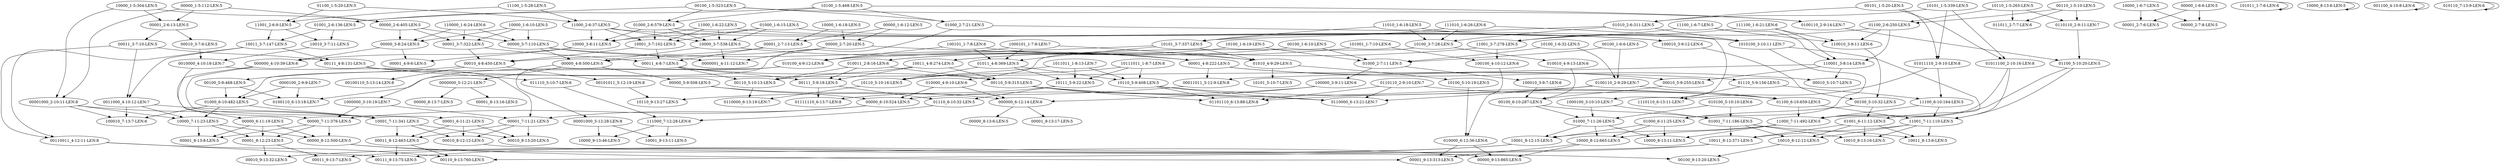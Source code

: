 digraph G {
    "010010_4-9:13-LEN:6" -> "00100_6-10:287-LEN:5";
    "01011110_2-9:10-LEN:8" -> "1110110_6-13:11-LEN:7";
    "01011110_2-9:10-LEN:8" -> "11100_6-10:164-LEN:5";
    "00110_1-5:10-LEN:5" -> "01100_2-6:250-LEN:5";
    "00110_1-5:10-LEN:5" -> "011011_2-7:7-LEN:6";
    "00110_1-5:10-LEN:5" -> "0110110_2-9:11-LEN:7";
    "01000_2-6:579-LEN:5" -> "10001_3-7:102-LEN:5";
    "01000_2-6:579-LEN:5" -> "100010_3-9:12-LEN:6";
    "01000_2-6:579-LEN:5" -> "10000_3-7:538-LEN:5";
    "01000_2-6:579-LEN:5" -> "10000_3-8:11-LEN:5";
    "10100_1-6:19-LEN:5" -> "010011_2-8:16-LEN:6";
    "10100_1-6:19-LEN:5" -> "01000_2-7:11-LEN:5";
    "00100_5-9:468-LEN:5" -> "01000_6-10:482-LEN:5";
    "00100_5-9:468-LEN:5" -> "0100110_6-13:18-LEN:7";
    "01000_6-11:25-LEN:5" -> "10000_8-13:11-LEN:5";
    "01000_6-11:25-LEN:5" -> "10001_8-12:15-LEN:5";
    "01000_6-11:25-LEN:5" -> "10000_8-12:665-LEN:5";
    "1000000_3-10:19-LEN:7" -> "00000_7-11:376-LEN:5";
    "1000000_3-10:19-LEN:7" -> "00001_7-11:21-LEN:5";
    "10011_8-12:371-LEN:5" -> "00111_9-13:75-LEN:5";
    "10011_8-12:371-LEN:5" -> "00110_9-13:760-LEN:5";
    "00001_2-6:13-LEN:5" -> "00011_3-7:10-LEN:5";
    "00001_2-6:13-LEN:5" -> "00010_3-7:6-LEN:5";
    "10000_1-6:7-LEN:5" -> "00001_2-7:6-LEN:5";
    "10000_1-6:7-LEN:5" -> "00000_2-7:8-LEN:5";
    "00000_5-9:508-LEN:5" -> "000000_6-12:14-LEN:6";
    "00000_5-9:508-LEN:5" -> "00000_6-10:524-LEN:5";
    "01100_2-6:250-LEN:5" -> "110001_3-8:14-LEN:6";
    "01100_2-6:250-LEN:5" -> "110010_3-9:11-LEN:6";
    "01100_2-6:250-LEN:5" -> "11001_3-7:278-LEN:5";
    "00100_1-6:10-LEN:5" -> "010011_2-8:16-LEN:6";
    "00100_1-6:10-LEN:5" -> "01000_2-7:11-LEN:5";
    "00000_1-6:12-LEN:5" -> "00001_2-7:13-LEN:5";
    "00000_1-6:12-LEN:5" -> "00000_2-7:20-LEN:5";
    "00010_8-12:12-LEN:5" -> "00100_9-13:20-LEN:5";
    "0000100_2-9:9-LEN:7" -> "01000_6-10:482-LEN:5";
    "0000100_2-9:9-LEN:7" -> "0100110_6-13:18-LEN:7";
    "00011_3-7:10-LEN:5" -> "0011000_4-10:12-LEN:7";
    "00011_3-7:10-LEN:5" -> "00111_4-8:131-LEN:5";
    "00011_3-7:10-LEN:5" -> "00110011_4-12:11-LEN:8";
    "000000_6-12:14-LEN:6" -> "00001_8-13:17-LEN:5";
    "000000_6-12:14-LEN:6" -> "00000_8-13:6-LEN:5";
    "10100_1-5:468-LEN:5" -> "01000_2-6:579-LEN:5";
    "10100_1-5:468-LEN:5" -> "01001_2-6:136-LEN:5";
    "10100_1-5:468-LEN:5" -> "0100110_2-9:14-LEN:7";
    "10100_1-5:468-LEN:5" -> "01000_2-7:21-LEN:5";
    "100000_3-9:11-LEN:6" -> "000000_6-12:14-LEN:6";
    "100000_3-9:11-LEN:6" -> "00000_6-10:524-LEN:5";
    "101011_1-7:6-LEN:6" -> "101011_1-7:6-LEN:6";
    "00100_1-5:323-LEN:5" -> "01000_2-6:579-LEN:5";
    "00100_1-5:323-LEN:5" -> "01001_2-6:136-LEN:5";
    "00100_1-5:323-LEN:5" -> "0100110_2-9:14-LEN:7";
    "00100_1-5:323-LEN:5" -> "01000_2-7:21-LEN:5";
    "000000_4-10:39-LEN:6" -> "00001_6-11:21-LEN:5";
    "000000_4-10:39-LEN:6" -> "00000_6-11:19-LEN:5";
    "10000_1-5:304-LEN:5" -> "00001_2-6:13-LEN:5";
    "10000_1-5:304-LEN:5" -> "00000_2-6:405-LEN:5";
    "10000_1-5:304-LEN:5" -> "00001000_2-10:11-LEN:8";
    "10100_5-10:19-LEN:5" -> "010000_6-12:36-LEN:6";
    "11001_2-6:9-LEN:5" -> "10010_3-7:11-LEN:5";
    "11001_2-6:9-LEN:5" -> "10011_3-7:147-LEN:5";
    "0000000_5-12:21-LEN:7" -> "00001_8-13:16-LEN:5";
    "0000000_5-12:21-LEN:7" -> "00000_8-13:7-LEN:5";
    "00011011_5-12:9-LEN:8" -> "10110_9-13:27-LEN:5";
    "11001_7-11:110-LEN:5" -> "10011_8-13:6-LEN:5";
    "11001_7-11:110-LEN:5" -> "10011_8-12:371-LEN:5";
    "11001_7-11:110-LEN:5" -> "10010_8-13:16-LEN:5";
    "11001_7-11:110-LEN:5" -> "10010_8-12:12-LEN:5";
    "00000_6-10:524-LEN:5" -> "00000_7-11:376-LEN:5";
    "00000_6-10:524-LEN:5" -> "00001_7-11:21-LEN:5";
    "00100_1-6:6-LEN:5" -> "0100110_2-9:29-LEN:7";
    "00100_1-6:6-LEN:5" -> "01000_2-7:11-LEN:5";
    "00001_8-12:23-LEN:5" -> "00011_9-13:7-LEN:5";
    "00001_8-12:23-LEN:5" -> "00010_9-13:32-LEN:5";
    "00001_6-11:21-LEN:5" -> "00010_8-12:12-LEN:5";
    "00001_6-11:21-LEN:5" -> "00010_8-13:20-LEN:5";
    "00001_6-11:21-LEN:5" -> "00011_8-12:463-LEN:5";
    "10111_5-9:22-LEN:5" -> "01111110_6-13:7-LEN:8";
    "10111_5-9:22-LEN:5" -> "01110_6-10:32-LEN:5";
    "00110_5-10:13-LEN:5" -> "0110000_6-13:19-LEN:7";
    "0011000_4-10:12-LEN:7" -> "10000_7-11:23-LEN:5";
    "0011000_4-10:12-LEN:7" -> "10001_7-11:341-LEN:5";
    "0011000_4-10:12-LEN:7" -> "100010_7-13:7-LEN:6";
    "110000_1-6:24-LEN:6" -> "00001_3-7:322-LEN:5";
    "110000_1-6:24-LEN:6" -> "00000_3-7:110-LEN:5";
    "110000_1-6:24-LEN:6" -> "00000_3-8:24-LEN:5";
    "10001_8-12:15-LEN:5" -> "00011_9-13:7-LEN:5";
    "10001_8-12:15-LEN:5" -> "00010_9-13:32-LEN:5";
    "0100110_2-9:29-LEN:7" -> "0110000_6-13:21-LEN:7";
    "0100110_2-9:29-LEN:7" -> "01101110_6-13:88-LEN:8";
    "0100110_2-9:29-LEN:7" -> "01100_6-10:659-LEN:5";
    "10000_1-6:10-LEN:5" -> "00001_3-7:322-LEN:5";
    "10000_1-6:10-LEN:5" -> "00000_3-7:110-LEN:5";
    "10000_1-6:10-LEN:5" -> "00000_3-8:24-LEN:5";
    "1011011_1-8:13-LEN:7" -> "10111_5-9:22-LEN:5";
    "1011011_1-8:13-LEN:7" -> "10110_5-9:408-LEN:5";
    "1011011_1-8:13-LEN:7" -> "10110_5-10:16-LEN:5";
    "01000_6-10:482-LEN:5" -> "10000_7-11:23-LEN:5";
    "01000_6-10:482-LEN:5" -> "10001_7-11:341-LEN:5";
    "01000_6-10:482-LEN:5" -> "100010_7-13:7-LEN:6";
    "10011_4-8:274-LEN:5" -> "00110_5-10:13-LEN:5";
    "10011_4-8:274-LEN:5" -> "00111_5-9:18-LEN:5";
    "10011_4-8:274-LEN:5" -> "00110_5-9:315-LEN:5";
    "01000_7-11:26-LEN:5" -> "10000_8-13:11-LEN:5";
    "01000_7-11:26-LEN:5" -> "10001_8-12:15-LEN:5";
    "01000_7-11:26-LEN:5" -> "10000_8-12:665-LEN:5";
    "00001_2-7:13-LEN:5" -> "00010_4-8:450-LEN:5";
    "00001_2-7:13-LEN:5" -> "00011_4-8:7-LEN:5";
    "00001_4-8:222-LEN:5" -> "00011011_5-12:9-LEN:8";
    "00001_4-8:222-LEN:5" -> "00010_5-10:7-LEN:5";
    "00001_4-8:222-LEN:5" -> "00010_5-9:255-LEN:5";
    "00111_4-8:131-LEN:5" -> "01110_5-9:156-LEN:5";
    "00111_4-8:131-LEN:5" -> "011110_5-10:7-LEN:6";
    "00010_4-8:450-LEN:5" -> "00100_5-9:468-LEN:5";
    "00010_4-8:450-LEN:5" -> "00100110_5-13:14-LEN:8";
    "00010_4-8:450-LEN:5" -> "00101011_5-12:19-LEN:8";
    "10000_1-6:18-LEN:5" -> "00001_2-7:13-LEN:5";
    "10000_1-6:18-LEN:5" -> "00000_2-7:20-LEN:5";
    "00001000_5-12:28-LEN:8" -> "10001_9-13:11-LEN:5";
    "00001000_5-12:28-LEN:8" -> "10000_9-13:46-LEN:5";
    "110001_3-8:14-LEN:6" -> "00011011_5-12:9-LEN:8";
    "110001_3-8:14-LEN:6" -> "00010_5-10:7-LEN:5";
    "110001_3-8:14-LEN:6" -> "00010_5-9:255-LEN:5";
    "00000_7-11:376-LEN:5" -> "00001_8-12:23-LEN:5";
    "00000_7-11:376-LEN:5" -> "00001_8-13:8-LEN:5";
    "00000_7-11:376-LEN:5" -> "00000_8-12:500-LEN:5";
    "00001_3-7:322-LEN:5" -> "00010_4-8:450-LEN:5";
    "00001_3-7:322-LEN:5" -> "00011_4-8:7-LEN:5";
    "10001_3-7:102-LEN:5" -> "00010_4-8:450-LEN:5";
    "10001_3-7:102-LEN:5" -> "00011_4-8:7-LEN:5";
    "01010_2-6:311-LEN:5" -> "10101_3-7:337-LEN:5";
    "01010_2-6:311-LEN:5" -> "1010100_3-10:11-LEN:7";
    "01010_2-6:311-LEN:5" -> "10100_3-7:28-LEN:5";
    "11100_1-6:7-LEN:5" -> "110001_3-8:14-LEN:6";
    "11100_1-6:7-LEN:5" -> "110010_3-9:11-LEN:6";
    "11100_1-6:7-LEN:5" -> "11001_3-7:278-LEN:5";
    "10000_7-11:23-LEN:5" -> "00001_8-12:23-LEN:5";
    "10000_7-11:23-LEN:5" -> "00001_8-13:8-LEN:5";
    "10000_7-11:23-LEN:5" -> "00000_8-12:500-LEN:5";
    "0110110_2-9:10-LEN:7" -> "0110000_6-13:21-LEN:7";
    "0110110_2-9:10-LEN:7" -> "01101110_6-13:88-LEN:8";
    "0110110_2-9:10-LEN:7" -> "01100_6-10:659-LEN:5";
    "10010_3-7:11-LEN:5" -> "0010000_4-10:18-LEN:7";
    "010100_4-9:12-LEN:6" -> "01000_6-10:482-LEN:5";
    "010100_4-9:12-LEN:6" -> "0100110_6-13:18-LEN:7";
    "100010_3-9:12-LEN:6" -> "00100_5-10:32-LEN:5";
    "01011100_2-10:16-LEN:8" -> "11001_7-11:110-LEN:5";
    "01011100_2-10:16-LEN:8" -> "11000_7-11:492-LEN:5";
    "01001_2-6:136-LEN:5" -> "10010_3-7:11-LEN:5";
    "01001_2-6:136-LEN:5" -> "10011_3-7:147-LEN:5";
    "10101_3-7:337-LEN:5" -> "010100_4-9:12-LEN:6";
    "10101_3-7:337-LEN:5" -> "01010_4-9:29-LEN:5";
    "10101_3-7:337-LEN:5" -> "01011_4-8:369-LEN:5";
    "01010_4-9:29-LEN:5" -> "10100_5-10:19-LEN:5";
    "01010_4-9:29-LEN:5" -> "10101_5-10:7-LEN:5";
    "10010_8-12:12-LEN:5" -> "00100_9-13:20-LEN:5";
    "00000_2-6:405-LEN:5" -> "00001_3-7:322-LEN:5";
    "00000_2-6:405-LEN:5" -> "00000_3-7:110-LEN:5";
    "00000_2-6:405-LEN:5" -> "00000_3-8:24-LEN:5";
    "0010000_4-10:18-LEN:7" -> "00000_7-11:376-LEN:5";
    "0010000_4-10:18-LEN:7" -> "00001_7-11:21-LEN:5";
    "111010_1-6:26-LEN:6" -> "10101_3-7:337-LEN:5";
    "111010_1-6:26-LEN:6" -> "1010100_3-10:11-LEN:7";
    "111010_1-6:26-LEN:6" -> "10100_3-7:28-LEN:5";
    "00010_3-7:6-LEN:5" -> "0010000_4-10:18-LEN:7";
    "10110_1-5:265-LEN:5" -> "01100_2-6:250-LEN:5";
    "10110_1-5:265-LEN:5" -> "011011_2-7:7-LEN:6";
    "10110_1-5:265-LEN:5" -> "0110110_2-9:11-LEN:7";
    "00111_5-9:18-LEN:5" -> "01111110_6-13:7-LEN:8";
    "00111_5-9:18-LEN:5" -> "01110_6-10:32-LEN:5";
    "00101_1-5:20-LEN:5" -> "01011110_2-9:10-LEN:8";
    "00101_1-5:20-LEN:5" -> "01010_2-6:311-LEN:5";
    "00101_1-5:20-LEN:5" -> "01011100_2-10:16-LEN:8";
    "010000_4-9:10-LEN:6" -> "000000_6-12:14-LEN:6";
    "010000_4-9:10-LEN:6" -> "00000_6-10:524-LEN:5";
    "01110_5-9:156-LEN:5" -> "1110110_6-13:11-LEN:7";
    "01110_5-9:156-LEN:5" -> "11100_6-10:164-LEN:5";
    "11000_1-6:22-LEN:5" -> "10001_3-7:102-LEN:5";
    "11000_1-6:22-LEN:5" -> "100010_3-9:12-LEN:6";
    "11000_1-6:22-LEN:5" -> "10000_3-7:538-LEN:5";
    "11000_1-6:22-LEN:5" -> "10000_3-8:11-LEN:5";
    "00000_6-11:19-LEN:5" -> "00001_8-12:23-LEN:5";
    "00000_6-11:19-LEN:5" -> "00001_8-13:8-LEN:5";
    "00000_6-11:19-LEN:5" -> "00000_8-12:500-LEN:5";
    "10111011_1-8:7-LEN:8" -> "10111_5-9:22-LEN:5";
    "10111011_1-8:7-LEN:8" -> "10110_5-9:408-LEN:5";
    "10111011_1-8:7-LEN:8" -> "10110_5-10:16-LEN:5";
    "11000_7-11:492-LEN:5" -> "10000_8-13:11-LEN:5";
    "11000_7-11:492-LEN:5" -> "10001_8-12:15-LEN:5";
    "11000_7-11:492-LEN:5" -> "10000_8-12:665-LEN:5";
    "0100110_2-9:14-LEN:7" -> "01100_5-10:20-LEN:5";
    "1000100_3-10:10-LEN:7" -> "01000_7-11:26-LEN:5";
    "1000100_3-10:10-LEN:7" -> "01001_7-11:186-LEN:5";
    "01001_6-11:12-LEN:5" -> "10011_8-13:6-LEN:5";
    "01001_6-11:12-LEN:5" -> "10011_8-12:371-LEN:5";
    "01001_6-11:12-LEN:5" -> "10010_8-13:16-LEN:5";
    "01001_6-11:12-LEN:5" -> "10010_8-12:12-LEN:5";
    "10100_1-6:32-LEN:5" -> "0100110_2-9:29-LEN:7";
    "10100_1-6:32-LEN:5" -> "01000_2-7:11-LEN:5";
    "01001_7-11:186-LEN:5" -> "10011_8-13:6-LEN:5";
    "01001_7-11:186-LEN:5" -> "10011_8-12:371-LEN:5";
    "01001_7-11:186-LEN:5" -> "10010_8-13:16-LEN:5";
    "01001_7-11:186-LEN:5" -> "10010_8-12:12-LEN:5";
    "00011_4-8:7-LEN:5" -> "00110_5-10:13-LEN:5";
    "00011_4-8:7-LEN:5" -> "00111_5-9:18-LEN:5";
    "00011_4-8:7-LEN:5" -> "00110_5-9:315-LEN:5";
    "11100_1-5:28-LEN:5" -> "11001_2-6:9-LEN:5";
    "11100_1-5:28-LEN:5" -> "11000_2-6:37-LEN:5";
    "00011_8-12:463-LEN:5" -> "00111_9-13:75-LEN:5";
    "00011_8-12:463-LEN:5" -> "00110_9-13:760-LEN:5";
    "00100_6-10:287-LEN:5" -> "01000_7-11:26-LEN:5";
    "00100_6-10:287-LEN:5" -> "01001_7-11:186-LEN:5";
    "00000_1-5:112-LEN:5" -> "00001_2-6:13-LEN:5";
    "00000_1-5:112-LEN:5" -> "00000_2-6:405-LEN:5";
    "00000_1-5:112-LEN:5" -> "00001000_2-10:11-LEN:8";
    "00100_5-10:32-LEN:5" -> "01000_6-11:25-LEN:5";
    "00100_5-10:32-LEN:5" -> "01001_6-11:12-LEN:5";
    "010100_5-10:10-LEN:6" -> "01000_7-11:26-LEN:5";
    "010100_5-10:10-LEN:6" -> "01001_7-11:186-LEN:5";
    "10101_1-5:339-LEN:5" -> "01011110_2-9:10-LEN:8";
    "10101_1-5:339-LEN:5" -> "01010_2-6:311-LEN:5";
    "10101_1-5:339-LEN:5" -> "01011100_2-10:16-LEN:8";
    "1000101_1-7:8-LEN:7" -> "010100_4-9:12-LEN:6";
    "1000101_1-7:8-LEN:7" -> "01010_4-9:29-LEN:5";
    "1000101_1-7:8-LEN:7" -> "01011_4-8:369-LEN:5";
    "10000_3-7:538-LEN:5" -> "00001_4-8:222-LEN:5";
    "10000_3-7:538-LEN:5" -> "00000_4-8:500-LEN:5";
    "10000_3-7:538-LEN:5" -> "0000001_4-11:12-LEN:7";
    "1010100_3-10:11-LEN:7" -> "01000_6-11:25-LEN:5";
    "1010100_3-10:11-LEN:7" -> "01001_6-11:12-LEN:5";
    "11000_2-6:37-LEN:5" -> "10001_3-7:102-LEN:5";
    "11000_2-6:37-LEN:5" -> "100010_3-9:12-LEN:6";
    "11000_2-6:37-LEN:5" -> "10000_3-7:538-LEN:5";
    "11000_2-6:37-LEN:5" -> "10000_3-8:11-LEN:5";
    "010000_6-12:36-LEN:6" -> "00001_9-13:313-LEN:5";
    "010000_6-12:36-LEN:6" -> "00000_9-13:865-LEN:5";
    "00101011_5-12:19-LEN:8" -> "10110_9-13:27-LEN:5";
    "00010_5-9:255-LEN:5" -> "00100_6-10:287-LEN:5";
    "00000_8-12:500-LEN:5" -> "00001_9-13:313-LEN:5";
    "00000_8-12:500-LEN:5" -> "00000_9-13:865-LEN:5";
    "110010_3-9:11-LEN:6" -> "00100_5-10:32-LEN:5";
    "10000_8-13:6-LEN:5" -> "10000_8-13:6-LEN:5";
    "001100_4-10:8-LEN:6" -> "001100_4-10:8-LEN:6";
    "10110_5-9:408-LEN:5" -> "0110000_6-13:21-LEN:7";
    "10110_5-9:408-LEN:5" -> "01101110_6-13:88-LEN:8";
    "10110_5-9:408-LEN:5" -> "01100_6-10:659-LEN:5";
    "10000_8-12:665-LEN:5" -> "00001_9-13:313-LEN:5";
    "10000_8-12:665-LEN:5" -> "00000_9-13:865-LEN:5";
    "11100_6-10:164-LEN:5" -> "11001_7-11:110-LEN:5";
    "11100_6-10:164-LEN:5" -> "11000_7-11:492-LEN:5";
    "10011_3-7:147-LEN:5" -> "0011000_4-10:12-LEN:7";
    "10011_3-7:147-LEN:5" -> "00111_4-8:131-LEN:5";
    "10011_3-7:147-LEN:5" -> "00110011_4-12:11-LEN:8";
    "00001000_2-10:11-LEN:8" -> "10000_7-11:23-LEN:5";
    "00001000_2-10:11-LEN:8" -> "10001_7-11:341-LEN:5";
    "00001000_2-10:11-LEN:8" -> "100010_7-13:7-LEN:6";
    "01100_5-10:20-LEN:5" -> "11001_7-11:110-LEN:5";
    "01100_5-10:20-LEN:5" -> "11000_7-11:492-LEN:5";
    "00000_4-8:500-LEN:5" -> "00000_5-9:508-LEN:5";
    "00000_4-8:500-LEN:5" -> "0000000_5-12:21-LEN:7";
    "00000_4-8:500-LEN:5" -> "00001000_5-12:28-LEN:8";
    "00000_2-7:20-LEN:5" -> "00001_4-8:222-LEN:5";
    "00000_2-7:20-LEN:5" -> "00000_4-8:500-LEN:5";
    "00000_2-7:20-LEN:5" -> "0000001_4-11:12-LEN:7";
    "00000_3-7:110-LEN:5" -> "00001_4-8:222-LEN:5";
    "00000_3-7:110-LEN:5" -> "00000_4-8:500-LEN:5";
    "00000_3-7:110-LEN:5" -> "0000001_4-11:12-LEN:7";
    "00001_7-11:21-LEN:5" -> "00010_8-12:12-LEN:5";
    "00001_7-11:21-LEN:5" -> "00010_8-13:20-LEN:5";
    "00001_7-11:21-LEN:5" -> "00011_8-12:463-LEN:5";
    "010011_2-8:16-LEN:6" -> "00110_5-10:13-LEN:5";
    "010011_2-8:16-LEN:6" -> "00111_5-9:18-LEN:5";
    "010011_2-8:16-LEN:6" -> "00110_5-9:315-LEN:5";
    "10100_3-7:28-LEN:5" -> "010010_4-9:13-LEN:6";
    "10100_3-7:28-LEN:5" -> "010000_4-9:10-LEN:6";
    "11001_3-7:278-LEN:5" -> "10011_4-8:274-LEN:5";
    "11001_3-7:278-LEN:5" -> "100100_4-10:12-LEN:6";
    "100100_4-10:12-LEN:6" -> "010000_6-12:36-LEN:6";
    "111100_1-6:21-LEN:6" -> "110001_3-8:14-LEN:6";
    "111100_1-6:21-LEN:6" -> "110010_3-9:11-LEN:6";
    "111100_1-6:21-LEN:6" -> "11001_3-7:278-LEN:5";
    "0110110_2-9:11-LEN:7" -> "01100_5-10:20-LEN:5";
    "01000_2-7:11-LEN:5" -> "100000_3-9:11-LEN:6";
    "01000_2-7:11-LEN:5" -> "100010_3-9:7-LEN:6";
    "01000_1-6:15-LEN:5" -> "10001_3-7:102-LEN:5";
    "01000_1-6:15-LEN:5" -> "100010_3-9:12-LEN:6";
    "01000_1-6:15-LEN:5" -> "10000_3-7:538-LEN:5";
    "01000_1-6:15-LEN:5" -> "10000_3-8:11-LEN:5";
    "00000_3-8:24-LEN:5" -> "000000_4-10:39-LEN:6";
    "00000_3-8:24-LEN:5" -> "00001_4-9:6-LEN:5";
    "100101_1-7:8-LEN:6" -> "010100_4-9:12-LEN:6";
    "100101_1-7:8-LEN:6" -> "01010_4-9:29-LEN:5";
    "100101_1-7:8-LEN:6" -> "01011_4-8:369-LEN:5";
    "11010_1-6:18-LEN:5" -> "10101_3-7:337-LEN:5";
    "11010_1-6:18-LEN:5" -> "1010100_3-10:11-LEN:7";
    "11010_1-6:18-LEN:5" -> "10100_3-7:28-LEN:5";
    "011110_5-10:7-LEN:6" -> "111000_7-12:28-LEN:6";
    "10000_3-8:11-LEN:5" -> "000000_4-10:39-LEN:6";
    "10000_3-8:11-LEN:5" -> "00001_4-9:6-LEN:5";
    "00110011_4-12:11-LEN:8" -> "00111_9-13:75-LEN:5";
    "00110011_4-12:11-LEN:8" -> "00110_9-13:760-LEN:5";
    "01100_6-10:659-LEN:5" -> "11001_7-11:110-LEN:5";
    "01100_6-10:659-LEN:5" -> "11000_7-11:492-LEN:5";
    "01000_2-7:21-LEN:5" -> "1000000_3-10:19-LEN:7";
    "01000_2-7:21-LEN:5" -> "1000100_3-10:10-LEN:7";
    "101001_1-7:10-LEN:6" -> "10011_4-8:274-LEN:5";
    "101001_1-7:10-LEN:6" -> "100100_4-10:12-LEN:6";
    "10001_7-11:341-LEN:5" -> "00010_8-12:12-LEN:5";
    "10001_7-11:341-LEN:5" -> "00010_8-13:20-LEN:5";
    "10001_7-11:341-LEN:5" -> "00011_8-12:463-LEN:5";
    "00110_5-9:315-LEN:5" -> "0110000_6-13:21-LEN:7";
    "00110_5-9:315-LEN:5" -> "01101110_6-13:88-LEN:8";
    "00110_5-9:315-LEN:5" -> "01100_6-10:659-LEN:5";
    "010110_7-13:9-LEN:6" -> "010110_7-13:9-LEN:6";
    "00000_1-6:6-LEN:5" -> "00001_2-7:6-LEN:5";
    "00000_1-6:6-LEN:5" -> "00000_2-7:8-LEN:5";
    "01100_1-5:20-LEN:5" -> "11001_2-6:9-LEN:5";
    "01100_1-5:20-LEN:5" -> "11000_2-6:37-LEN:5";
    "01011_4-8:369-LEN:5" -> "10111_5-9:22-LEN:5";
    "01011_4-8:369-LEN:5" -> "10110_5-9:408-LEN:5";
    "01011_4-8:369-LEN:5" -> "10110_5-10:16-LEN:5";
    "111000_7-12:28-LEN:6" -> "10001_9-13:11-LEN:5";
    "111000_7-12:28-LEN:6" -> "10000_9-13:46-LEN:5";
    "100010_3-9:7-LEN:6" -> "00100_6-10:287-LEN:5";
    "01110_6-10:32-LEN:5" -> "111000_7-12:28-LEN:6";
    "10110_5-10:16-LEN:5" -> "0110000_6-13:19-LEN:7";
}

